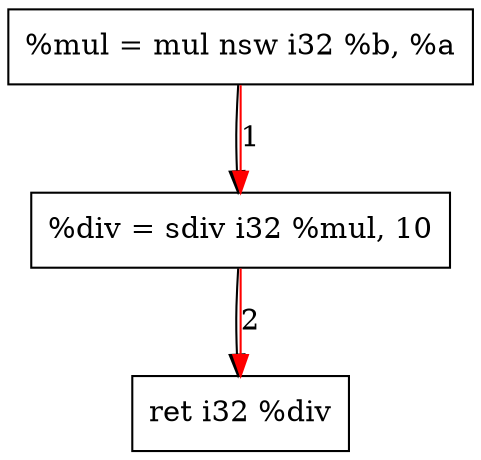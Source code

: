 digraph "CDFG for'func' function" {
	Node0x55bb1e10e490[shape=record, label="  %mul = mul nsw i32 %b, %a"]
	Node0x55bb1e10eb40[shape=record, label="  %div = sdiv i32 %mul, 10"]
	Node0x55bb1e10e418[shape=record, label="  ret i32 %div"]
	Node0x55bb1e10e490 -> Node0x55bb1e10eb40
	Node0x55bb1e10eb40 -> Node0x55bb1e10e418
edge [color=red]
	Node0x55bb1e10e490 -> Node0x55bb1e10eb40[label="1"]
	Node0x55bb1e10eb40 -> Node0x55bb1e10e418[label="2"]
}
